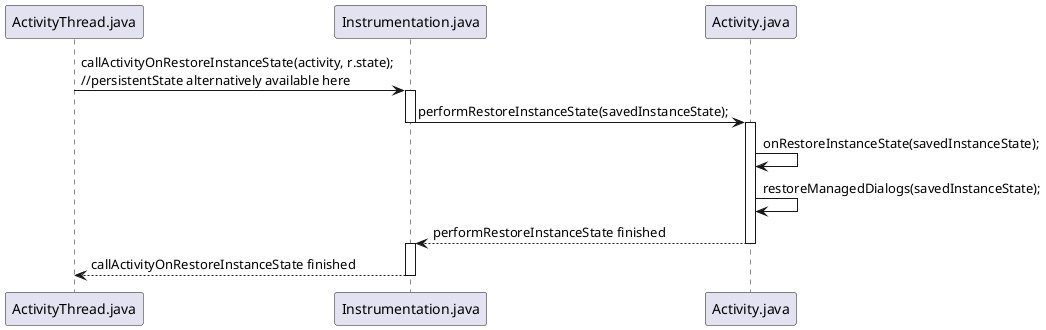 @startuml
participant ActivityThread as "ActivityThread.java"
participant Instrumentation as "Instrumentation.java"
participant Activity as "Activity.java"


ActivityThread -> Instrumentation : callActivityOnRestoreInstanceState(activity, r.state);\
\n//persistentState alternatively available here

deactivate ActivityThread
activate Instrumentation

Instrumentation -> Activity :  performRestoreInstanceState(savedInstanceState);
deactivate Instrumentation
activate Activity

Activity -> Activity : onRestoreInstanceState(savedInstanceState);
Activity -> Activity : restoreManagedDialogs(savedInstanceState);
Activity --> Instrumentation : performRestoreInstanceState finished

deactivate Activity
activate Instrumentation

Instrumentation --> ActivityThread : callActivityOnRestoreInstanceState finished
deactivate Instrumentation

@enduml